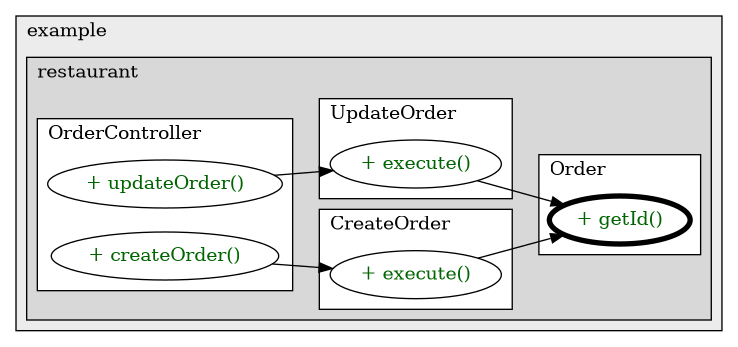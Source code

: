 @startuml

/' diagram meta data start
config=CallConfiguration;
{
  "rootMethod": "com.example.restaurant.models.Order#getId()",
  "projectClassification": {
    "searchMode": "OpenProject", // OpenProject, AllProjects
    "includedProjects": "",
    "pathEndKeywords": "*.impl",
    "isClientPath": "",
    "isClientName": "",
    "isTestPath": "",
    "isTestName": "",
    "isMappingPath": "",
    "isMappingName": "",
    "isDataAccessPath": "",
    "isDataAccessName": "",
    "isDataStructurePath": "",
    "isDataStructureName": "",
    "isInterfaceStructuresPath": "",
    "isInterfaceStructuresName": "",
    "isEntryPointPath": "",
    "isEntryPointName": "",
    "treatFinalFieldsAsMandatory": false
  },
  "graphRestriction": {
    "classPackageExcludeFilter": "",
    "classPackageIncludeFilter": "",
    "classNameExcludeFilter": "",
    "classNameIncludeFilter": "",
    "methodNameExcludeFilter": "",
    "methodNameIncludeFilter": "",
    "removeByInheritance": "", // inheritance/annotation based filtering is done in a second step
    "removeByAnnotation": "",
    "removeByClassPackage": "", // cleanup the graph after inheritance/annotation based filtering is done
    "removeByClassName": "",
    "cutMappings": false,
    "cutEnum": true,
    "cutTests": true,
    "cutClient": true,
    "cutDataAccess": true,
    "cutInterfaceStructures": true,
    "cutDataStructures": true,
    "cutGetterAndSetter": true,
    "cutConstructors": true
  },
  "graphTraversal": {
    "forwardDepth": 3,
    "backwardDepth": 3,
    "classPackageExcludeFilter": "",
    "classPackageIncludeFilter": "",
    "classNameExcludeFilter": "",
    "classNameIncludeFilter": "",
    "methodNameExcludeFilter": "",
    "methodNameIncludeFilter": "",
    "hideMappings": false,
    "hideDataStructures": false,
    "hidePrivateMethods": true,
    "hideInterfaceCalls": true, // indirection: implementation -> interface (is hidden) -> implementation
    "onlyShowApplicationEntryPoints": false, // root node is included
    "useMethodCallsForStructureDiagram": "ForwardOnly" // ForwardOnly, BothDirections, No
  },
  "details": {
    "aggregation": "GroupByClass", // ByClass, GroupByClass, None
    "showMethodParametersTypes": false,
    "showMethodParametersNames": false,
    "showMethodReturnType": false,
    "showPackageLevels": 2,
    "showCallOrder": false,
    "edgeMode": "MethodsOnly", // TypesOnly, MethodsOnly, TypesAndMethods, MethodsAndDirectTypeUsage
    "showDetailedClassStructure": false
  },
  "rootClass": "com.example.restaurant.models.Order",
  "extensionCallbackMethod": "" // qualified.class.name#methodName - signature: public static String method(String)
}
diagram meta data end '/



digraph g {
    rankdir="LR"
    splines=polyline
    

'nodes 
subgraph cluster_1322970774 { 
   	label=example
	labeljust=l
	fillcolor="#ececec"
	style=filled
   
   subgraph cluster_390647231 { 
   	label=restaurant
	labeljust=l
	fillcolor="#d8d8d8"
	style=filled
   
   subgraph cluster_1107683126 { 
   	label=Order
	labeljust=l
	fillcolor=white
	style=filled
   
   Order384064374XXXgetId0[
	label="+ getId()"
	style=filled
	fillcolor=white
	tooltip="Order

null"
	penwidth=4
	fontcolor=darkgreen
];
} 

subgraph cluster_409463422 { 
   	label=CreateOrder
	labeljust=l
	fillcolor=white
	style=filled
   
   CreateOrder1643683874XXXexecute1298922449[
	label="+ execute()"
	style=filled
	fillcolor=white
	tooltip="CreateOrder

null"
	fontcolor=darkgreen
];
} 

subgraph cluster_489335339 { 
   	label=UpdateOrder
	labeljust=l
	fillcolor=white
	style=filled
   
   UpdateOrder1643683874XXXexecute2120616735[
	label="+ execute()"
	style=filled
	fillcolor=white
	tooltip="UpdateOrder

null"
	fontcolor=darkgreen
];
} 

subgraph cluster_768348237 { 
   	label=OrderController
	labeljust=l
	fillcolor=white
	style=filled
   
   OrderController1565709769XXXcreateOrder1298922449[
	label="+ createOrder()"
	style=filled
	fillcolor=white
	tooltip="OrderController

null"
	fontcolor=darkgreen
];

OrderController1565709769XXXupdateOrder2120616735[
	label="+ updateOrder()"
	style=filled
	fillcolor=white
	tooltip="OrderController

null"
	fontcolor=darkgreen
];
} 
} 
} 

'edges    
CreateOrder1643683874XXXexecute1298922449 -> Order384064374XXXgetId0;
OrderController1565709769XXXcreateOrder1298922449 -> CreateOrder1643683874XXXexecute1298922449;
OrderController1565709769XXXupdateOrder2120616735 -> UpdateOrder1643683874XXXexecute2120616735;
UpdateOrder1643683874XXXexecute2120616735 -> Order384064374XXXgetId0;
    
}
@enduml